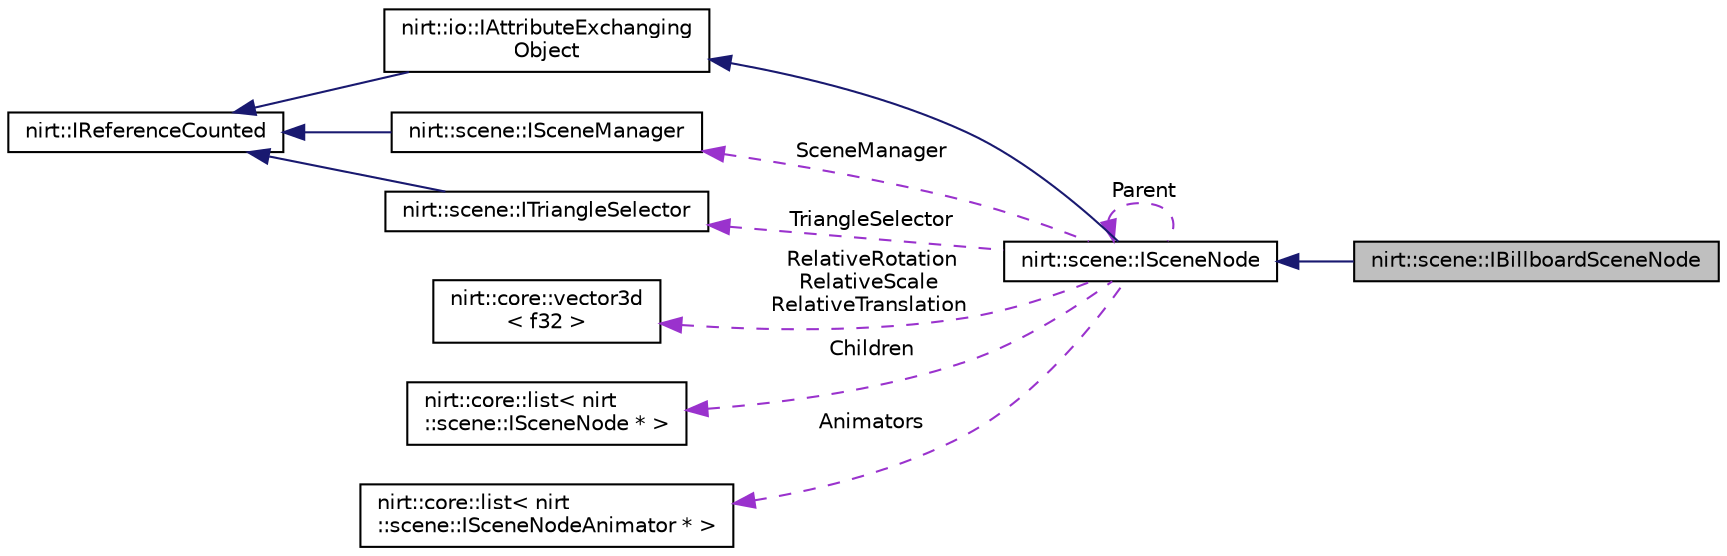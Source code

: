 digraph "nirt::scene::IBillboardSceneNode"
{
 // LATEX_PDF_SIZE
  edge [fontname="Helvetica",fontsize="10",labelfontname="Helvetica",labelfontsize="10"];
  node [fontname="Helvetica",fontsize="10",shape=record];
  rankdir="LR";
  Node1 [label="nirt::scene::IBillboardSceneNode",height=0.2,width=0.4,color="black", fillcolor="grey75", style="filled", fontcolor="black",tooltip="A billboard scene node."];
  Node2 -> Node1 [dir="back",color="midnightblue",fontsize="10",style="solid",fontname="Helvetica"];
  Node2 [label="nirt::scene::ISceneNode",height=0.2,width=0.4,color="black", fillcolor="white", style="filled",URL="$classnirt_1_1scene_1_1ISceneNode.html",tooltip="Scene node interface."];
  Node3 -> Node2 [dir="back",color="midnightblue",fontsize="10",style="solid",fontname="Helvetica"];
  Node3 [label="nirt::io::IAttributeExchanging\lObject",height=0.2,width=0.4,color="black", fillcolor="white", style="filled",URL="$classnirt_1_1io_1_1IAttributeExchangingObject.html",tooltip="An object which is able to serialize and deserialize its attributes into an attributes object."];
  Node4 -> Node3 [dir="back",color="midnightblue",fontsize="10",style="solid",fontname="Helvetica"];
  Node4 [label="nirt::IReferenceCounted",height=0.2,width=0.4,color="black", fillcolor="white", style="filled",URL="$classnirt_1_1IReferenceCounted.html",tooltip="Base class of most objects of the Nirtcpp Engine."];
  Node5 -> Node2 [dir="back",color="darkorchid3",fontsize="10",style="dashed",label=" RelativeRotation\nRelativeScale\nRelativeTranslation" ,fontname="Helvetica"];
  Node5 [label="nirt::core::vector3d\l\< f32 \>",height=0.2,width=0.4,color="black", fillcolor="white", style="filled",URL="$classnirt_1_1core_1_1vector3d.html",tooltip=" "];
  Node2 -> Node2 [dir="back",color="darkorchid3",fontsize="10",style="dashed",label=" Parent" ,fontname="Helvetica"];
  Node6 -> Node2 [dir="back",color="darkorchid3",fontsize="10",style="dashed",label=" Children" ,fontname="Helvetica"];
  Node6 [label="nirt::core::list\< nirt\l::scene::ISceneNode * \>",height=0.2,width=0.4,color="black", fillcolor="white", style="filled",URL="$classnirt_1_1core_1_1list.html",tooltip=" "];
  Node7 -> Node2 [dir="back",color="darkorchid3",fontsize="10",style="dashed",label=" Animators" ,fontname="Helvetica"];
  Node7 [label="nirt::core::list\< nirt\l::scene::ISceneNodeAnimator * \>",height=0.2,width=0.4,color="black", fillcolor="white", style="filled",URL="$classnirt_1_1core_1_1list.html",tooltip=" "];
  Node8 -> Node2 [dir="back",color="darkorchid3",fontsize="10",style="dashed",label=" SceneManager" ,fontname="Helvetica"];
  Node8 [label="nirt::scene::ISceneManager",height=0.2,width=0.4,color="black", fillcolor="white", style="filled",URL="$classnirt_1_1scene_1_1ISceneManager.html",tooltip="The Scene Manager manages scene nodes, mesh resources, cameras and all the other stuff."];
  Node4 -> Node8 [dir="back",color="midnightblue",fontsize="10",style="solid",fontname="Helvetica"];
  Node9 -> Node2 [dir="back",color="darkorchid3",fontsize="10",style="dashed",label=" TriangleSelector" ,fontname="Helvetica"];
  Node9 [label="nirt::scene::ITriangleSelector",height=0.2,width=0.4,color="black", fillcolor="white", style="filled",URL="$classnirt_1_1scene_1_1ITriangleSelector.html",tooltip="Interface to return triangles with specific properties."];
  Node4 -> Node9 [dir="back",color="midnightblue",fontsize="10",style="solid",fontname="Helvetica"];
}
